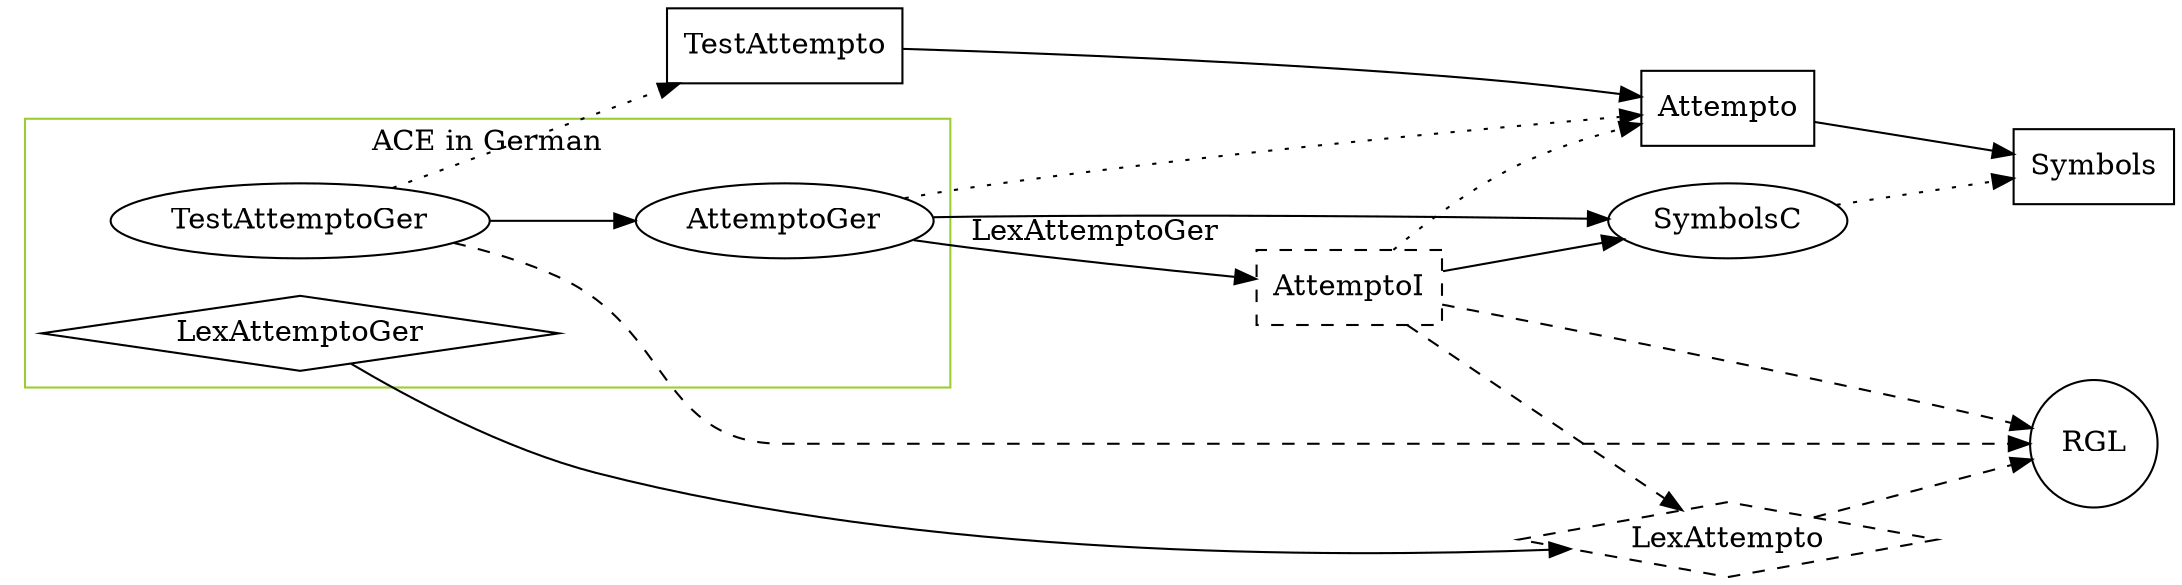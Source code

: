 digraph G {

rankdir = LR;

node [shape = "plaintext"];
edge [arrowsize=1 color=black];

subgraph cluster_0 {
	label = "ACE in German";
	color = "yellowgreen";

	AttemptoGer;
	LexAttemptoGer;
	TestAttemptoGer;
}

// RGL
RGL [shape = "circle"];

// Abstract (rect)
Attempto [shape = "rect"];
Symbols [shape = "rect"];
TestAttempto [shape = "rect"];

// Incomplete (dashed rect)
AttemptoI [shape = "rect" style = "dashed"];

// Interface (dashed diamond)
LexAttempto [shape = "diamond" style = "dashed"];

// Concrete (ellipse)
SymbolsC [shape = "ellipse"];
AttemptoGer [shape = "ellipse"];
TestAttemptoGer [shape = "ellipse"];

// Instance
LexAttemptoGer [shape = "diamond"];

// TODO: what is the correct convention?
// dotted = concrete
// dashed = opens
// solid = extends

Attempto -> Symbols;

SymbolsC -> Symbols [style = "dotted"];

AttemptoI -> Attempto [style = "dotted"];
AttemptoI -> SymbolsC;
AttemptoI -> LexAttempto [style = "dashed"];

TestAttempto -> Attempto;

AttemptoGer -> Attempto [style = "dotted"];
AttemptoGer -> SymbolsC;
AttemptoGer -> AttemptoI [label = "LexAttemptoGer"];

LexAttemptoGer -> LexAttempto;
TestAttemptoGer -> TestAttempto [style = "dotted"];
TestAttemptoGer -> AttemptoGer;

AttemptoI -> RGL [style = "dashed"];
LexAttempto -> RGL [style = "dashed"];
TestAttemptoGer -> RGL [style = "dashed"];
}

